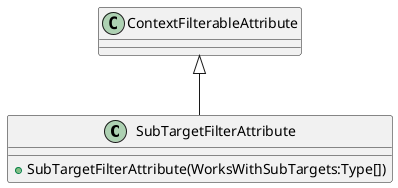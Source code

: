 @startuml
class SubTargetFilterAttribute {
    + SubTargetFilterAttribute(WorksWithSubTargets:Type[])
}
ContextFilterableAttribute <|-- SubTargetFilterAttribute
@enduml
